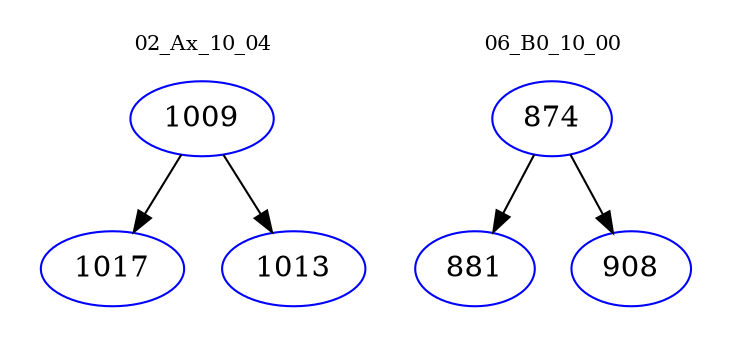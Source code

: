 digraph{
subgraph cluster_0 {
color = white
label = "02_Ax_10_04";
fontsize=10;
T0_1009 [label="1009", color="blue"]
T0_1009 -> T0_1017 [color="black"]
T0_1017 [label="1017", color="blue"]
T0_1009 -> T0_1013 [color="black"]
T0_1013 [label="1013", color="blue"]
}
subgraph cluster_1 {
color = white
label = "06_B0_10_00";
fontsize=10;
T1_874 [label="874", color="blue"]
T1_874 -> T1_881 [color="black"]
T1_881 [label="881", color="blue"]
T1_874 -> T1_908 [color="black"]
T1_908 [label="908", color="blue"]
}
}

